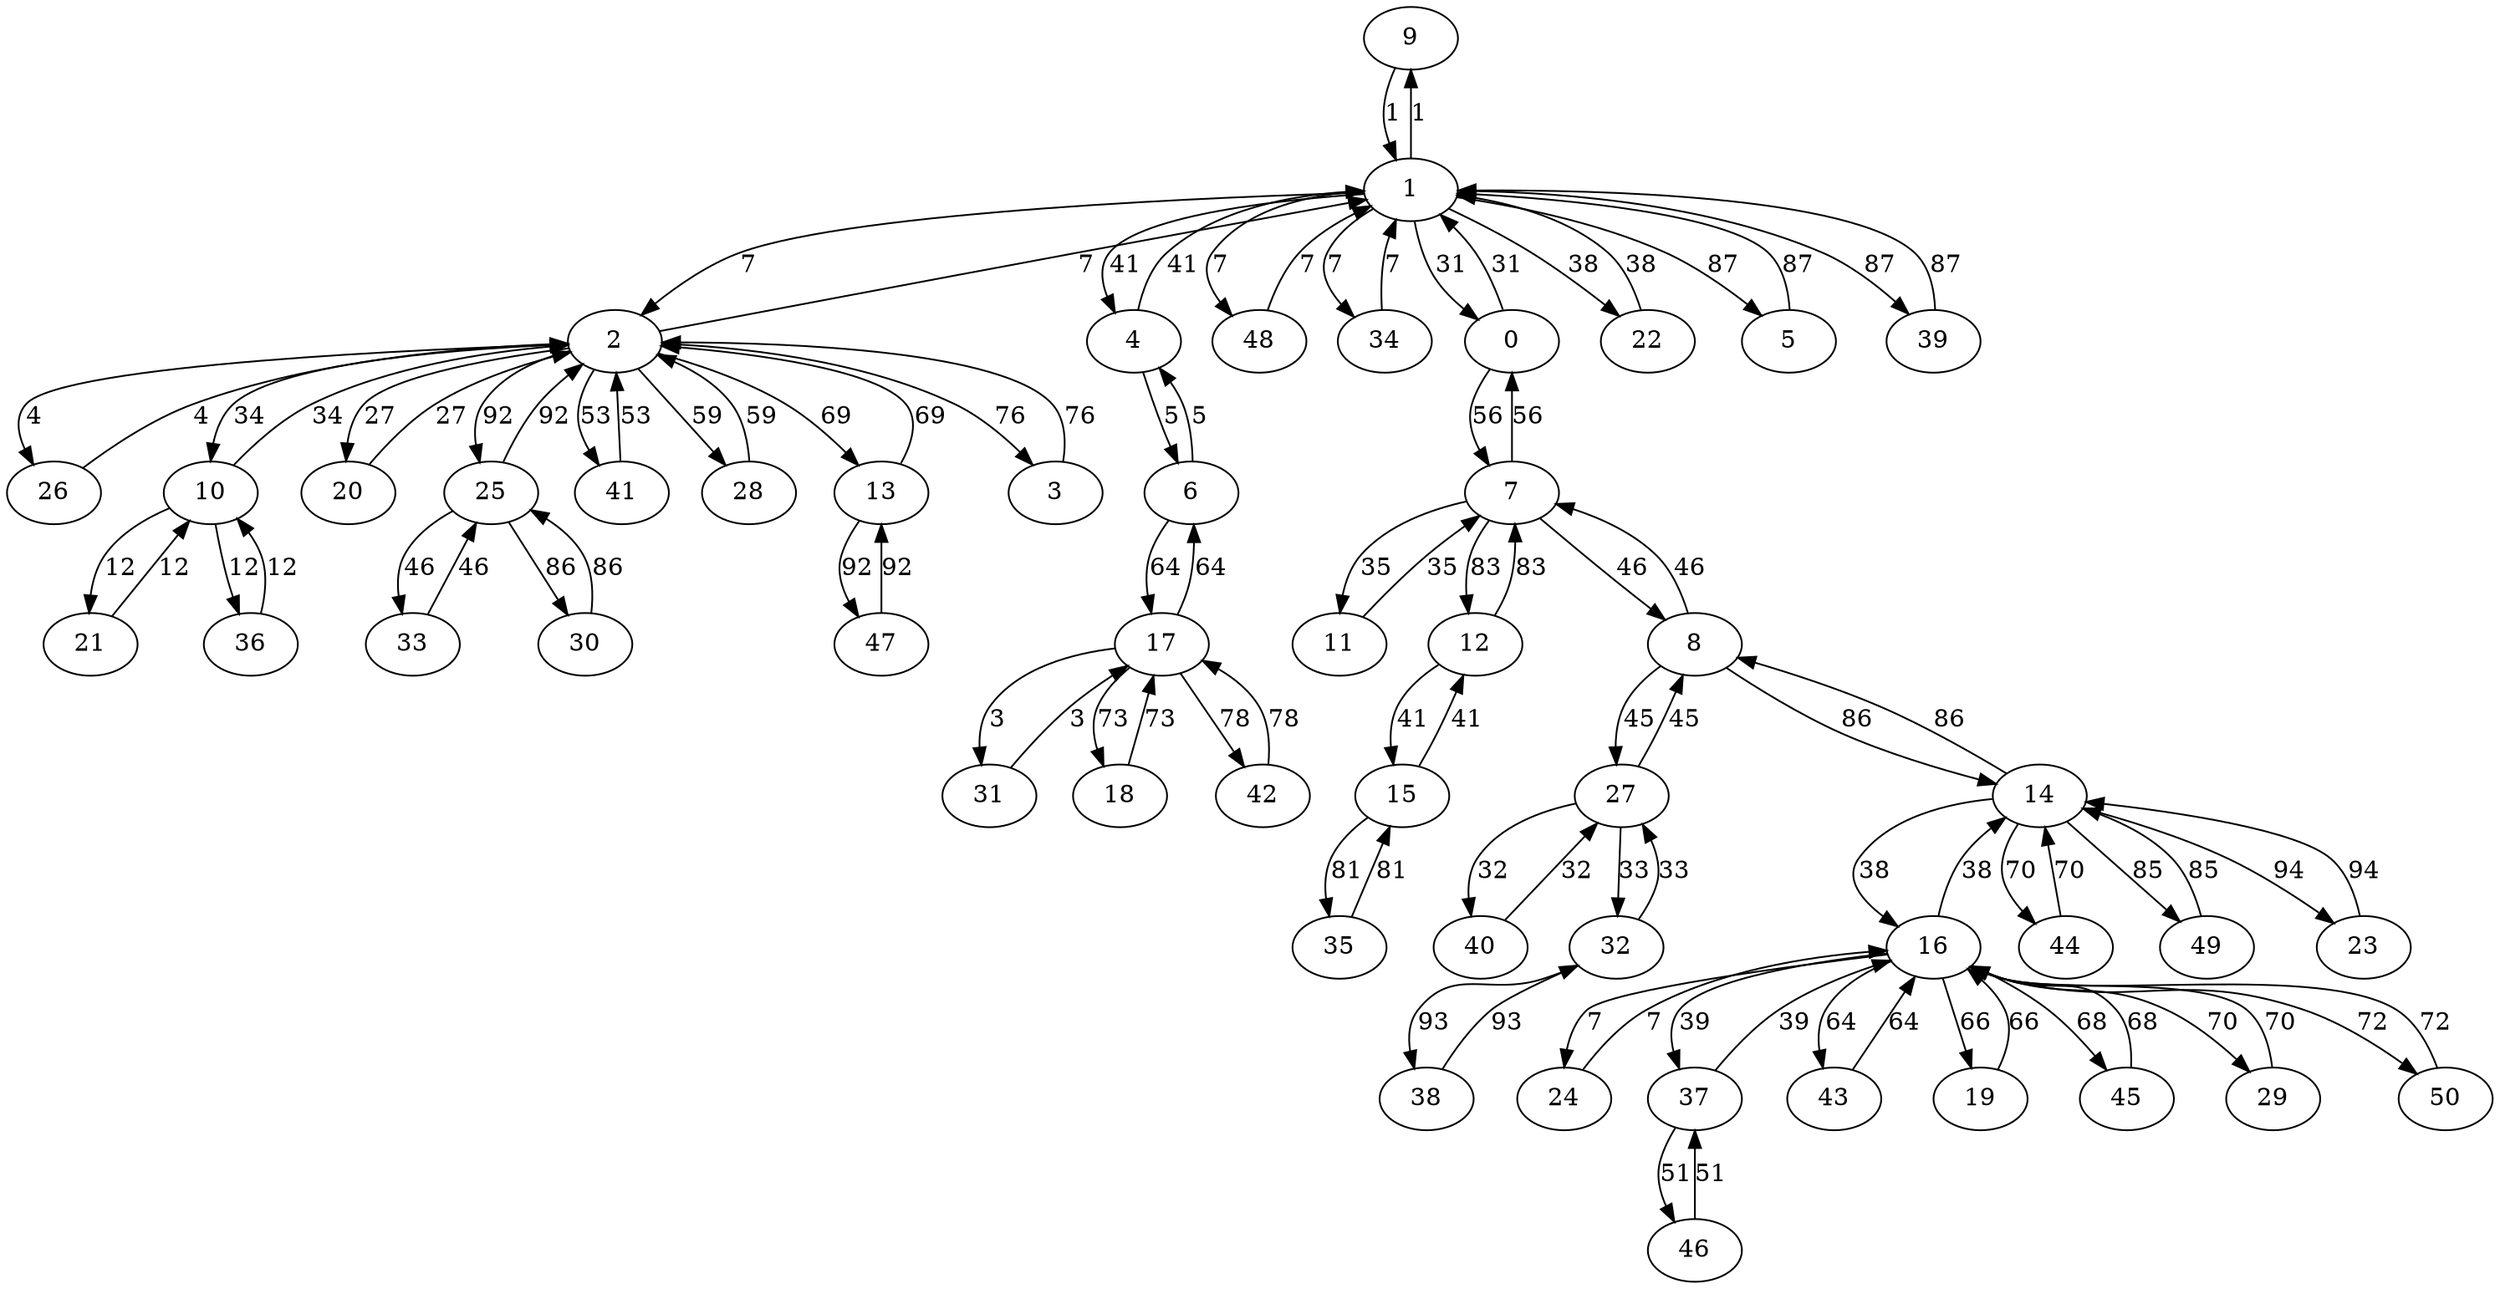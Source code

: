 digraph Doro50_KDMST {
9;1;17;31;2;26;6;4;48;34;24;16;21;10;36;20;0;27;40;32;11;7;22;14;37;15;12;8;25;33;46;41;28;43;19;45;13;44;29;50;18;3;42;35;49;30;5;39;47;38;23;9 -> 1 [label = 1];
1 -> 9 [label = 1];
17 -> 31 [label = 3];
31 -> 17 [label = 3];
2 -> 26 [label = 4];
26 -> 2 [label = 4];
6 -> 4 [label = 5];
4 -> 6 [label = 5];
1 -> 2 [label = 7];
2 -> 1 [label = 7];
1 -> 48 [label = 7];
48 -> 1 [label = 7];
1 -> 34 [label = 7];
34 -> 1 [label = 7];
24 -> 16 [label = 7];
16 -> 24 [label = 7];
21 -> 10 [label = 12];
10 -> 21 [label = 12];
10 -> 36 [label = 12];
36 -> 10 [label = 12];
20 -> 2 [label = 27];
2 -> 20 [label = 27];
0 -> 1 [label = 31];
1 -> 0 [label = 31];
27 -> 40 [label = 32];
40 -> 27 [label = 32];
27 -> 32 [label = 33];
32 -> 27 [label = 33];
10 -> 2 [label = 34];
2 -> 10 [label = 34];
11 -> 7 [label = 35];
7 -> 11 [label = 35];
1 -> 22 [label = 38];
22 -> 1 [label = 38];
14 -> 16 [label = 38];
16 -> 14 [label = 38];
16 -> 37 [label = 39];
37 -> 16 [label = 39];
4 -> 1 [label = 41];
1 -> 4 [label = 41];
15 -> 12 [label = 41];
12 -> 15 [label = 41];
8 -> 27 [label = 45];
27 -> 8 [label = 45];
8 -> 7 [label = 46];
7 -> 8 [label = 46];
25 -> 33 [label = 46];
33 -> 25 [label = 46];
37 -> 46 [label = 51];
46 -> 37 [label = 51];
2 -> 41 [label = 53];
41 -> 2 [label = 53];
7 -> 0 [label = 56];
0 -> 7 [label = 56];
2 -> 28 [label = 59];
28 -> 2 [label = 59];
17 -> 6 [label = 64];
6 -> 17 [label = 64];
16 -> 43 [label = 64];
43 -> 16 [label = 64];
19 -> 16 [label = 66];
16 -> 19 [label = 66];
16 -> 45 [label = 68];
45 -> 16 [label = 68];
13 -> 2 [label = 69];
2 -> 13 [label = 69];
14 -> 44 [label = 70];
44 -> 14 [label = 70];
16 -> 29 [label = 70];
29 -> 16 [label = 70];
16 -> 50 [label = 72];
50 -> 16 [label = 72];
18 -> 17 [label = 73];
17 -> 18 [label = 73];
3 -> 2 [label = 76];
2 -> 3 [label = 76];
17 -> 42 [label = 78];
42 -> 17 [label = 78];
15 -> 35 [label = 81];
35 -> 15 [label = 81];
12 -> 7 [label = 83];
7 -> 12 [label = 83];
14 -> 49 [label = 85];
49 -> 14 [label = 85];
14 -> 8 [label = 86];
8 -> 14 [label = 86];
25 -> 30 [label = 86];
30 -> 25 [label = 86];
5 -> 1 [label = 87];
1 -> 5 [label = 87];
39 -> 1 [label = 87];
1 -> 39 [label = 87];
47 -> 13 [label = 92];
13 -> 47 [label = 92];
25 -> 2 [label = 92];
2 -> 25 [label = 92];
32 -> 38 [label = 93];
38 -> 32 [label = 93];
23 -> 14 [label = 94];
14 -> 23 [label = 94];
}
